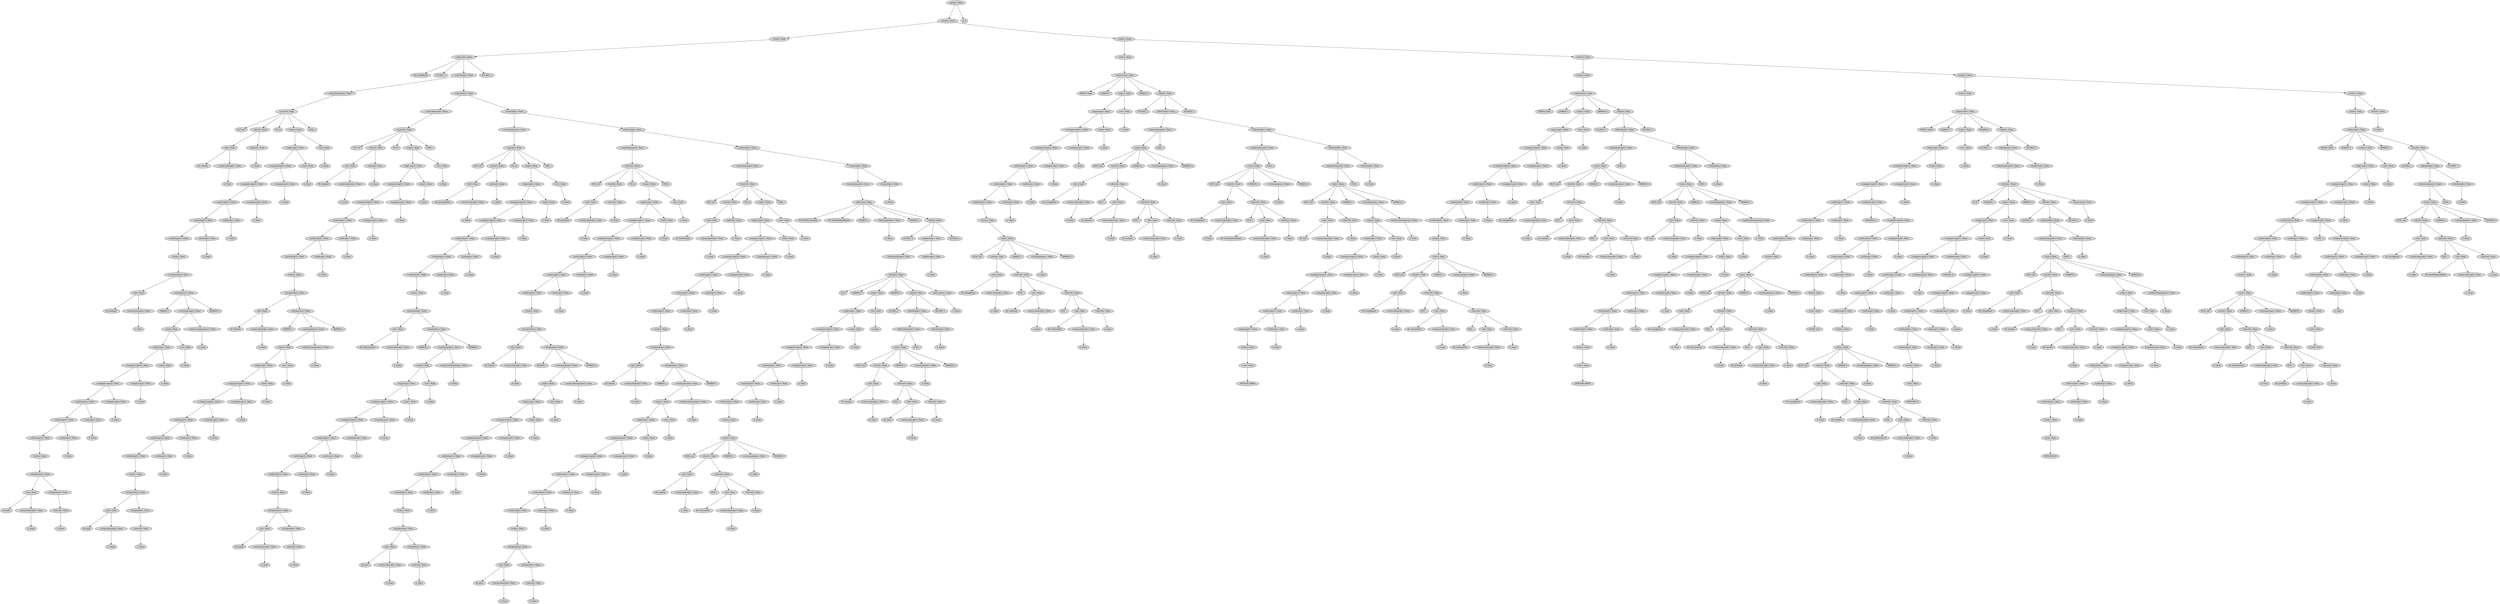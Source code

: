 digraph G {
	graph [ranksep=1.5 ratio=fill]
	node [style=filled]
	overlap=false
	3085621 [label="<prog>: None"]
	3085641 [label="<stmts>: None"]
	3085621 -> 3085641
	3085663 [label="<stmt>: None"]
	3085641 -> 3085663
	3085647 [label="<class-dcl>: None"]
	3085663 -> 3085647
	3085653 [label="ID: LivingRoom"]
	3085647 -> 3085653
	3085661 [label="LCURLY: {"]
	3085647 -> 3085661
	3085637 [label="<class-body>: None"]
	3085647 -> 3085637
	3085659 [label="<class-body-part>: None"]
	3085637 -> 3085659
	3085667 [label="<var-dcl>: None"]
	3085659 -> 3085667
	3085669 [label="SET: set"]
	3085667 -> 3085669
	3085671 [label="<id-ref>: None"]
	3085667 -> 3085671
	3085681 [label="<id>: None"]
	3085671 -> 3085681
	3085685 [label="ID: radiator"]
	3085681 -> 3085685
	3085687 [label="<array-subscript>: None"]
	3085681 -> 3085687
	3085689 [label="λ: None"]
	3085687 -> 3085689
	3085683 [label="<dot-ref>: None"]
	3085671 -> 3085683
	3085691 [label="λ: None"]
	3085683 -> 3085691
	3085673 [label="TO: to"]
	3085667 -> 3085673
	3085675 [label="<expr>: None"]
	3085667 -> 3085675
	3085693 [label="<logic-expr>: None"]
	3085675 -> 3085693
	3085697 [label="<compare-expr1>: None"]
	3085693 -> 3085697
	3085701 [label="<compare-expr2>: None"]
	3085697 -> 3085701
	3085705 [label="<arith-expr1>: None"]
	3085701 -> 3085705
	3085709 [label="<arith-expr2>: None"]
	3085705 -> 3085709
	3085713 [label="<arith-expr3>: None"]
	3085709 -> 3085713
	3085717 [label="<term>: None"]
	3085713 -> 3085717
	3085719 [label="<id-operation>: None"]
	3085717 -> 3085719
	3085721 [label="<id>: None"]
	3085719 -> 3085721
	3085725 [label="ID: Radiator"]
	3085721 -> 3085725
	3085727 [label="<array-subscript>: None"]
	3085721 -> 3085727
	3085729 [label="λ: None"]
	3085727 -> 3085729
	3085723 [label="<id-operator>: None"]
	3085719 -> 3085723
	3085731 [label="LPAREN: ("]
	3085723 -> 3085731
	3085733 [label="<actual-params>: None"]
	3085723 -> 3085733
	3085737 [label="<expr>: None"]
	3085733 -> 3085737
	3085741 [label="<logic-expr>: None"]
	3085737 -> 3085741
	3085745 [label="<compare-expr1>: None"]
	3085741 -> 3085745
	3085749 [label="<compare-expr2>: None"]
	3085745 -> 3085749
	3085753 [label="<arith-expr1>: None"]
	3085749 -> 3085753
	3085757 [label="<arith-expr2>: None"]
	3085753 -> 3085757
	3085761 [label="<arith-expr3>: None"]
	3085757 -> 3085761
	3085765 [label="<term>: None"]
	3085761 -> 3085765
	3085767 [label="<id-operation>: None"]
	3085765 -> 3085767
	3085769 [label="<id>: None"]
	3085767 -> 3085769
	3085773 [label="ID: pin8"]
	3085769 -> 3085773
	3085775 [label="<array-subscript>: None"]
	3085769 -> 3085775
	3085777 [label="λ: None"]
	3085775 -> 3085777
	3085771 [label="<id-operator>: None"]
	3085767 -> 3085771
	3085779 [label="<dot-ref>: None"]
	3085771 -> 3085779
	3085781 [label="λ: None"]
	3085779 -> 3085781
	3085763 [label="<arith-op2>: None"]
	3085757 -> 3085763
	3085783 [label="λ: None"]
	3085763 -> 3085783
	3085759 [label="<arith-op1>: None"]
	3085753 -> 3085759
	3085785 [label="λ: None"]
	3085759 -> 3085785
	3085755 [label="<compare-op2>: None"]
	3085749 -> 3085755
	3085787 [label="λ: None"]
	3085755 -> 3085787
	3085751 [label="<compare-op1>: None"]
	3085745 -> 3085751
	3085789 [label="λ: None"]
	3085751 -> 3085789
	3085747 [label="<and>: None"]
	3085741 -> 3085747
	3085791 [label="λ: None"]
	3085747 -> 3085791
	3085743 [label="<or>: None"]
	3085737 -> 3085743
	3085793 [label="λ: None"]
	3085743 -> 3085793
	3085739 [label="<multi-actual-params>: None"]
	3085733 -> 3085739
	3085795 [label="λ: None"]
	3085739 -> 3085795
	3085735 [label="RPAREN: )"]
	3085723 -> 3085735
	3085715 [label="<arith-op2>: None"]
	3085709 -> 3085715
	3085797 [label="λ: None"]
	3085715 -> 3085797
	3085711 [label="<arith-op1>: None"]
	3085705 -> 3085711
	3085799 [label="λ: None"]
	3085711 -> 3085799
	3085707 [label="<compare-op2>: None"]
	3085701 -> 3085707
	3085801 [label="λ: None"]
	3085707 -> 3085801
	3085703 [label="<compare-op1>: None"]
	3085697 -> 3085703
	3085803 [label="λ: None"]
	3085703 -> 3085803
	3085699 [label="<and>: None"]
	3085693 -> 3085699
	3085805 [label="λ: None"]
	3085699 -> 3085805
	3085695 [label="<or>: None"]
	3085675 -> 3085695
	3085807 [label="λ: None"]
	3085695 -> 3085807
	3085677 [label="END: ;"]
	3085667 -> 3085677
	3085655 [label="<class-body>: None"]
	3085637 -> 3085655
	3085809 [label="<class-body-part>: None"]
	3085655 -> 3085809
	3085813 [label="<var-dcl>: None"]
	3085809 -> 3085813
	3085815 [label="SET: set"]
	3085813 -> 3085815
	3085817 [label="<id-ref>: None"]
	3085813 -> 3085817
	3088389 [label="<id>: None"]
	3085817 -> 3088389
	3088393 [label="ID: window"]
	3088389 -> 3088393
	3088395 [label="<array-subscript>: None"]
	3088389 -> 3088395
	3088397 [label="λ: None"]
	3088395 -> 3088397
	3088391 [label="<dot-ref>: None"]
	3085817 -> 3088391
	3088399 [label="λ: None"]
	3088391 -> 3088399
	3085819 [label="TO: to"]
	3085813 -> 3085819
	3085821 [label="<expr>: None"]
	3085813 -> 3085821
	3088401 [label="<logic-expr>: None"]
	3085821 -> 3088401
	3088405 [label="<compare-expr1>: None"]
	3088401 -> 3088405
	3088409 [label="<compare-expr2>: None"]
	3088405 -> 3088409
	3088413 [label="<arith-expr1>: None"]
	3088409 -> 3088413
	3088417 [label="<arith-expr2>: None"]
	3088413 -> 3088417
	3088421 [label="<arith-expr3>: None"]
	3088417 -> 3088421
	3088425 [label="<term>: None"]
	3088421 -> 3088425
	3088427 [label="<id-operation>: None"]
	3088425 -> 3088427
	3088429 [label="<id>: None"]
	3088427 -> 3088429
	3088433 [label="ID: Window"]
	3088429 -> 3088433
	3088435 [label="<array-subscript>: None"]
	3088429 -> 3088435
	3088437 [label="λ: None"]
	3088435 -> 3088437
	3088431 [label="<id-operator>: None"]
	3088427 -> 3088431
	3088439 [label="LPAREN: ("]
	3088431 -> 3088439
	3088441 [label="<actual-params>: None"]
	3088431 -> 3088441
	3088445 [label="<expr>: None"]
	3088441 -> 3088445
	3088449 [label="<logic-expr>: None"]
	3088445 -> 3088449
	3088453 [label="<compare-expr1>: None"]
	3088449 -> 3088453
	3088457 [label="<compare-expr2>: None"]
	3088453 -> 3088457
	3088461 [label="<arith-expr1>: None"]
	3088457 -> 3088461
	3088465 [label="<arith-expr2>: None"]
	3088461 -> 3088465
	3088469 [label="<arith-expr3>: None"]
	3088465 -> 3088469
	3088473 [label="<term>: None"]
	3088469 -> 3088473
	3088475 [label="<id-operation>: None"]
	3088473 -> 3088475
	3088477 [label="<id>: None"]
	3088475 -> 3088477
	3088481 [label="ID: pin9"]
	3088477 -> 3088481
	3088483 [label="<array-subscript>: None"]
	3088477 -> 3088483
	3088485 [label="λ: None"]
	3088483 -> 3088485
	3088479 [label="<id-operator>: None"]
	3088475 -> 3088479
	3088487 [label="<dot-ref>: None"]
	3088479 -> 3088487
	3088489 [label="λ: None"]
	3088487 -> 3088489
	3088471 [label="<arith-op2>: None"]
	3088465 -> 3088471
	3088491 [label="λ: None"]
	3088471 -> 3088491
	3088467 [label="<arith-op1>: None"]
	3088461 -> 3088467
	3088493 [label="λ: None"]
	3088467 -> 3088493
	3088463 [label="<compare-op2>: None"]
	3088457 -> 3088463
	3088495 [label="λ: None"]
	3088463 -> 3088495
	3088459 [label="<compare-op1>: None"]
	3088453 -> 3088459
	3088497 [label="λ: None"]
	3088459 -> 3088497
	3088455 [label="<and>: None"]
	3088449 -> 3088455
	3088499 [label="λ: None"]
	3088455 -> 3088499
	3088451 [label="<or>: None"]
	3088445 -> 3088451
	3088501 [label="λ: None"]
	3088451 -> 3088501
	3088447 [label="<multi-actual-params>: None"]
	3088441 -> 3088447
	3088503 [label="λ: None"]
	3088447 -> 3088503
	3088443 [label="RPAREN: )"]
	3088431 -> 3088443
	3088423 [label="<arith-op2>: None"]
	3088417 -> 3088423
	3088505 [label="λ: None"]
	3088423 -> 3088505
	3088419 [label="<arith-op1>: None"]
	3088413 -> 3088419
	3088507 [label="λ: None"]
	3088419 -> 3088507
	3088415 [label="<compare-op2>: None"]
	3088409 -> 3088415
	3088509 [label="λ: None"]
	3088415 -> 3088509
	3088411 [label="<compare-op1>: None"]
	3088405 -> 3088411
	3088511 [label="λ: None"]
	3088411 -> 3088511
	3088407 [label="<and>: None"]
	3088401 -> 3088407
	3088513 [label="λ: None"]
	3088407 -> 3088513
	3088403 [label="<or>: None"]
	3085821 -> 3088403
	3088515 [label="λ: None"]
	3088403 -> 3088515
	3085823 [label="END: ;"]
	3085813 -> 3085823
	3085811 [label="<class-body>: None"]
	3085655 -> 3085811
	3088517 [label="<class-body-part>: None"]
	3085811 -> 3088517
	3088521 [label="<var-dcl>: None"]
	3088517 -> 3088521
	3088523 [label="SET: set"]
	3088521 -> 3088523
	3088525 [label="<id-ref>: None"]
	3088521 -> 3088525
	3088535 [label="<id>: None"]
	3088525 -> 3088535
	3088539 [label="ID: thermometer"]
	3088535 -> 3088539
	3088541 [label="<array-subscript>: None"]
	3088535 -> 3088541
	3088543 [label="λ: None"]
	3088541 -> 3088543
	3088537 [label="<dot-ref>: None"]
	3088525 -> 3088537
	3088545 [label="λ: None"]
	3088537 -> 3088545
	3088527 [label="TO: to"]
	3088521 -> 3088527
	3088529 [label="<expr>: None"]
	3088521 -> 3088529
	3088547 [label="<logic-expr>: None"]
	3088529 -> 3088547
	3088551 [label="<compare-expr1>: None"]
	3088547 -> 3088551
	3088555 [label="<compare-expr2>: None"]
	3088551 -> 3088555
	3088559 [label="<arith-expr1>: None"]
	3088555 -> 3088559
	3088563 [label="<arith-expr2>: None"]
	3088559 -> 3088563
	3088567 [label="<arith-expr3>: None"]
	3088563 -> 3088567
	3088571 [label="<term>: None"]
	3088567 -> 3088571
	3088573 [label="<id-operation>: None"]
	3088571 -> 3088573
	3088575 [label="<id>: None"]
	3088573 -> 3088575
	3088579 [label="ID: Thermometer"]
	3088575 -> 3088579
	3088581 [label="<array-subscript>: None"]
	3088575 -> 3088581
	3088583 [label="λ: None"]
	3088581 -> 3088583
	3088577 [label="<id-operator>: None"]
	3088573 -> 3088577
	3088585 [label="LPAREN: ("]
	3088577 -> 3088585
	3088587 [label="<actual-params>: None"]
	3088577 -> 3088587
	3088591 [label="<expr>: None"]
	3088587 -> 3088591
	3088595 [label="<logic-expr>: None"]
	3088591 -> 3088595
	3088599 [label="<compare-expr1>: None"]
	3088595 -> 3088599
	3088603 [label="<compare-expr2>: None"]
	3088599 -> 3088603
	3088607 [label="<arith-expr1>: None"]
	3088603 -> 3088607
	3088611 [label="<arith-expr2>: None"]
	3088607 -> 3088611
	3088615 [label="<arith-expr3>: None"]
	3088611 -> 3088615
	3088619 [label="<term>: None"]
	3088615 -> 3088619
	3088621 [label="<id-operation>: None"]
	3088619 -> 3088621
	3088623 [label="<id>: None"]
	3088621 -> 3088623
	3088627 [label="ID: pinA0"]
	3088623 -> 3088627
	3088629 [label="<array-subscript>: None"]
	3088623 -> 3088629
	3088631 [label="λ: None"]
	3088629 -> 3088631
	3088625 [label="<id-operator>: None"]
	3088621 -> 3088625
	3088633 [label="<dot-ref>: None"]
	3088625 -> 3088633
	3088635 [label="λ: None"]
	3088633 -> 3088635
	3088617 [label="<arith-op2>: None"]
	3088611 -> 3088617
	3088637 [label="λ: None"]
	3088617 -> 3088637
	3088613 [label="<arith-op1>: None"]
	3088607 -> 3088613
	3088639 [label="λ: None"]
	3088613 -> 3088639
	3088609 [label="<compare-op2>: None"]
	3088603 -> 3088609
	3089667 [label="λ: None"]
	3088609 -> 3089667
	3088605 [label="<compare-op1>: None"]
	3088599 -> 3088605
	3089669 [label="λ: None"]
	3088605 -> 3089669
	3088601 [label="<and>: None"]
	3088595 -> 3088601
	3089671 [label="λ: None"]
	3088601 -> 3089671
	3088597 [label="<or>: None"]
	3088591 -> 3088597
	3089673 [label="λ: None"]
	3088597 -> 3089673
	3088593 [label="<multi-actual-params>: None"]
	3088587 -> 3088593
	3089675 [label="λ: None"]
	3088593 -> 3089675
	3088589 [label="RPAREN: )"]
	3088577 -> 3088589
	3088569 [label="<arith-op2>: None"]
	3088563 -> 3088569
	3089677 [label="λ: None"]
	3088569 -> 3089677
	3088565 [label="<arith-op1>: None"]
	3088559 -> 3088565
	3089679 [label="λ: None"]
	3088565 -> 3089679
	3088561 [label="<compare-op2>: None"]
	3088555 -> 3088561
	3089681 [label="λ: None"]
	3088561 -> 3089681
	3088557 [label="<compare-op1>: None"]
	3088551 -> 3088557
	3089683 [label="λ: None"]
	3088557 -> 3089683
	3088553 [label="<and>: None"]
	3088547 -> 3088553
	3089685 [label="λ: None"]
	3088553 -> 3089685
	3088549 [label="<or>: None"]
	3088529 -> 3088549
	3089687 [label="λ: None"]
	3088549 -> 3089687
	3088531 [label="END: ;"]
	3088521 -> 3088531
	3088519 [label="<class-body>: None"]
	3085811 -> 3088519
	3089689 [label="<class-body-part>: None"]
	3088519 -> 3089689
	3089693 [label="<var-dcl>: None"]
	3089689 -> 3089693
	3089695 [label="SET: set"]
	3089693 -> 3089695
	3089697 [label="<id-ref>: None"]
	3089693 -> 3089697
	3089707 [label="<id>: None"]
	3089697 -> 3089707
	3089711 [label="ID: upSwitch"]
	3089707 -> 3089711
	3089713 [label="<array-subscript>: None"]
	3089707 -> 3089713
	3089715 [label="λ: None"]
	3089713 -> 3089715
	3089709 [label="<dot-ref>: None"]
	3089697 -> 3089709
	3089717 [label="λ: None"]
	3089709 -> 3089717
	3089699 [label="TO: to"]
	3089693 -> 3089699
	3089701 [label="<expr>: None"]
	3089693 -> 3089701
	3089719 [label="<logic-expr>: None"]
	3089701 -> 3089719
	3089723 [label="<compare-expr1>: None"]
	3089719 -> 3089723
	3089727 [label="<compare-expr2>: None"]
	3089723 -> 3089727
	3089731 [label="<arith-expr1>: None"]
	3089727 -> 3089731
	3089735 [label="<arith-expr2>: None"]
	3089731 -> 3089735
	3089739 [label="<arith-expr3>: None"]
	3089735 -> 3089739
	3089743 [label="<term>: None"]
	3089739 -> 3089743
	3089745 [label="<id-operation>: None"]
	3089743 -> 3089745
	3089747 [label="<id>: None"]
	3089745 -> 3089747
	3089751 [label="ID: Switch"]
	3089747 -> 3089751
	3089753 [label="<array-subscript>: None"]
	3089747 -> 3089753
	3089755 [label="λ: None"]
	3089753 -> 3089755
	3089749 [label="<id-operator>: None"]
	3089745 -> 3089749
	3089757 [label="LPAREN: ("]
	3089749 -> 3089757
	3089759 [label="<actual-params>: None"]
	3089749 -> 3089759
	3089763 [label="<expr>: None"]
	3089759 -> 3089763
	3089767 [label="<logic-expr>: None"]
	3089763 -> 3089767
	3089771 [label="<compare-expr1>: None"]
	3089767 -> 3089771
	3089775 [label="<compare-expr2>: None"]
	3089771 -> 3089775
	3089779 [label="<arith-expr1>: None"]
	3089775 -> 3089779
	3089783 [label="<arith-expr2>: None"]
	3089779 -> 3089783
	3089787 [label="<arith-expr3>: None"]
	3089783 -> 3089787
	3089791 [label="<term>: None"]
	3089787 -> 3089791
	3089793 [label="<id-operation>: None"]
	3089791 -> 3089793
	3089795 [label="<id>: None"]
	3089793 -> 3089795
	3089799 [label="ID: pin3"]
	3089795 -> 3089799
	3089801 [label="<array-subscript>: None"]
	3089795 -> 3089801
	3089803 [label="λ: None"]
	3089801 -> 3089803
	3089797 [label="<id-operator>: None"]
	3089793 -> 3089797
	3089805 [label="<dot-ref>: None"]
	3089797 -> 3089805
	3089807 [label="λ: None"]
	3089805 -> 3089807
	3089789 [label="<arith-op2>: None"]
	3089783 -> 3089789
	3089809 [label="λ: None"]
	3089789 -> 3089809
	3089785 [label="<arith-op1>: None"]
	3089779 -> 3089785
	3089811 [label="λ: None"]
	3089785 -> 3089811
	3089781 [label="<compare-op2>: None"]
	3089775 -> 3089781
	3089813 [label="λ: None"]
	3089781 -> 3089813
	3089777 [label="<compare-op1>: None"]
	3089771 -> 3089777
	3089815 [label="λ: None"]
	3089777 -> 3089815
	3089773 [label="<and>: None"]
	3089767 -> 3089773
	3089817 [label="λ: None"]
	3089773 -> 3089817
	3089769 [label="<or>: None"]
	3089763 -> 3089769
	3089819 [label="λ: None"]
	3089769 -> 3089819
	3089765 [label="<multi-actual-params>: None"]
	3089759 -> 3089765
	3089821 [label="λ: None"]
	3089765 -> 3089821
	3089761 [label="RPAREN: )"]
	3089749 -> 3089761
	3089741 [label="<arith-op2>: None"]
	3089735 -> 3089741
	3089823 [label="λ: None"]
	3089741 -> 3089823
	3089737 [label="<arith-op1>: None"]
	3089731 -> 3089737
	3089825 [label="λ: None"]
	3089737 -> 3089825
	3089733 [label="<compare-op2>: None"]
	3089727 -> 3089733
	3089827 [label="λ: None"]
	3089733 -> 3089827
	3089729 [label="<compare-op1>: None"]
	3089723 -> 3089729
	3089829 [label="λ: None"]
	3089729 -> 3089829
	3089725 [label="<and>: None"]
	3089719 -> 3089725
	3089831 [label="λ: None"]
	3089725 -> 3089831
	3089721 [label="<or>: None"]
	3089701 -> 3089721
	3089833 [label="λ: None"]
	3089721 -> 3089833
	3089703 [label="END: ;"]
	3089693 -> 3089703
	3089691 [label="<class-body>: None"]
	3088519 -> 3089691
	3089835 [label="<class-body-part>: None"]
	3089691 -> 3089835
	3089839 [label="<var-dcl>: None"]
	3089835 -> 3089839
	3089841 [label="SET: set"]
	3089839 -> 3089841
	3089843 [label="<id-ref>: None"]
	3089839 -> 3089843
	3089853 [label="<id>: None"]
	3089843 -> 3089853
	3089857 [label="ID: downSwitch"]
	3089853 -> 3089857
	3089859 [label="<array-subscript>: None"]
	3089853 -> 3089859
	3089861 [label="λ: None"]
	3089859 -> 3089861
	3089855 [label="<dot-ref>: None"]
	3089843 -> 3089855
	3089863 [label="λ: None"]
	3089855 -> 3089863
	3089845 [label="TO: to"]
	3089839 -> 3089845
	3089847 [label="<expr>: None"]
	3089839 -> 3089847
	3089865 [label="<logic-expr>: None"]
	3089847 -> 3089865
	3089869 [label="<compare-expr1>: None"]
	3089865 -> 3089869
	3089873 [label="<compare-expr2>: None"]
	3089869 -> 3089873
	3089877 [label="<arith-expr1>: None"]
	3089873 -> 3089877
	3089881 [label="<arith-expr2>: None"]
	3089877 -> 3089881
	3089885 [label="<arith-expr3>: None"]
	3089881 -> 3089885
	3089889 [label="<term>: None"]
	3089885 -> 3089889
	3089891 [label="<id-operation>: None"]
	3089889 -> 3089891
	3089893 [label="<id>: None"]
	3089891 -> 3089893
	3089897 [label="ID: Switch"]
	3089893 -> 3089897
	3089899 [label="<array-subscript>: None"]
	3089893 -> 3089899
	3089901 [label="λ: None"]
	3089899 -> 3089901
	3089895 [label="<id-operator>: None"]
	3089891 -> 3089895
	3089903 [label="LPAREN: ("]
	3089895 -> 3089903
	3089905 [label="<actual-params>: None"]
	3089895 -> 3089905
	3089909 [label="<expr>: None"]
	3089905 -> 3089909
	3089913 [label="<logic-expr>: None"]
	3089909 -> 3089913
	3089917 [label="<compare-expr1>: None"]
	3089913 -> 3089917
	3091203 [label="<compare-expr2>: None"]
	3089917 -> 3091203
	3091207 [label="<arith-expr1>: None"]
	3091203 -> 3091207
	3091211 [label="<arith-expr2>: None"]
	3091207 -> 3091211
	3091215 [label="<arith-expr3>: None"]
	3091211 -> 3091215
	3091219 [label="<term>: None"]
	3091215 -> 3091219
	3091221 [label="<id-operation>: None"]
	3091219 -> 3091221
	3091223 [label="<id>: None"]
	3091221 -> 3091223
	3091227 [label="ID: pin2"]
	3091223 -> 3091227
	3091229 [label="<array-subscript>: None"]
	3091223 -> 3091229
	3091231 [label="λ: None"]
	3091229 -> 3091231
	3091225 [label="<id-operator>: None"]
	3091221 -> 3091225
	3091233 [label="<dot-ref>: None"]
	3091225 -> 3091233
	3091235 [label="λ: None"]
	3091233 -> 3091235
	3091217 [label="<arith-op2>: None"]
	3091211 -> 3091217
	3091237 [label="λ: None"]
	3091217 -> 3091237
	3091213 [label="<arith-op1>: None"]
	3091207 -> 3091213
	3091239 [label="λ: None"]
	3091213 -> 3091239
	3091209 [label="<compare-op2>: None"]
	3091203 -> 3091209
	3091241 [label="λ: None"]
	3091209 -> 3091241
	3091205 [label="<compare-op1>: None"]
	3089917 -> 3091205
	3091243 [label="λ: None"]
	3091205 -> 3091243
	3089919 [label="<and>: None"]
	3089913 -> 3089919
	3091245 [label="λ: None"]
	3089919 -> 3091245
	3089915 [label="<or>: None"]
	3089909 -> 3089915
	3091247 [label="λ: None"]
	3089915 -> 3091247
	3089911 [label="<multi-actual-params>: None"]
	3089905 -> 3089911
	3091249 [label="λ: None"]
	3089911 -> 3091249
	3089907 [label="RPAREN: )"]
	3089895 -> 3089907
	3089887 [label="<arith-op2>: None"]
	3089881 -> 3089887
	3091251 [label="λ: None"]
	3089887 -> 3091251
	3089883 [label="<arith-op1>: None"]
	3089877 -> 3089883
	3091253 [label="λ: None"]
	3089883 -> 3091253
	3089879 [label="<compare-op2>: None"]
	3089873 -> 3089879
	3091255 [label="λ: None"]
	3089879 -> 3091255
	3089875 [label="<compare-op1>: None"]
	3089869 -> 3089875
	3091257 [label="λ: None"]
	3089875 -> 3091257
	3089871 [label="<and>: None"]
	3089865 -> 3089871
	3091259 [label="λ: None"]
	3089871 -> 3091259
	3089867 [label="<or>: None"]
	3089847 -> 3089867
	3091261 [label="λ: None"]
	3089867 -> 3091261
	3089849 [label="END: ;"]
	3089839 -> 3089849
	3089837 [label="<class-body>: None"]
	3089691 -> 3089837
	3091263 [label="<class-body-part>: None"]
	3089837 -> 3091263
	3091267 [label="<func-dcl>: None"]
	3091263 -> 3091267
	3091269 [label="FUNCTION: function"]
	3091267 -> 3091269
	3091271 [label="ID: closeWindowIfOpen"]
	3091267 -> 3091271
	3091273 [label="LPAREN: ("]
	3091267 -> 3091273
	3091275 [label="<formal-params>: None"]
	3091267 -> 3091275
	3091283 [label="λ: None"]
	3091275 -> 3091283
	3091277 [label="RPAREN: )"]
	3091267 -> 3091277
	3091281 [label="<block>: None"]
	3091267 -> 3091281
	3091285 [label="LCURLY: {"]
	3091281 -> 3091285
	3091287 [label="<block-body>: None"]
	3091281 -> 3091287
	3091291 [label="<block-body-part>: None"]
	3091287 -> 3091291
	3091295 [label="<if-stmt>: None"]
	3091291 -> 3091295
	3091297 [label="IF: if"]
	3091295 -> 3091297
	3091299 [label="LPAREN: ("]
	3091295 -> 3091299
	3091301 [label="<expr>: None"]
	3091295 -> 3091301
	3091311 [label="<logic-expr>: None"]
	3091301 -> 3091311
	3091315 [label="<compare-expr1>: None"]
	3091311 -> 3091315
	3091319 [label="<compare-expr2>: None"]
	3091315 -> 3091319
	3091323 [label="<arith-expr1>: None"]
	3091319 -> 3091323
	3091327 [label="<arith-expr2>: None"]
	3091323 -> 3091327
	3091331 [label="<arith-expr3>: None"]
	3091327 -> 3091331
	3091335 [label="<term>: None"]
	3091331 -> 3091335
	3091337 [label="<run>: None"]
	3091335 -> 3091337
	3091339 [label="RUN: run"]
	3091337 -> 3091339
	3091341 [label="<id-ref>: None"]
	3091337 -> 3091341
	3091351 [label="<id>: None"]
	3091341 -> 3091351
	3091355 [label="ID: window"]
	3091351 -> 3091355
	3091357 [label="<array-subscript>: None"]
	3091351 -> 3091357
	3091359 [label="λ: None"]
	3091357 -> 3091359
	3091353 [label="<dot-ref>: None"]
	3091341 -> 3091353
	3091361 [label="DOT: ."]
	3091353 -> 3091361
	3091363 [label="<id>: None"]
	3091353 -> 3091363
	3091367 [label="ID: isTurnedOn"]
	3091363 -> 3091367
	3091369 [label="<array-subscript>: None"]
	3091363 -> 3091369
	3091371 [label="λ: None"]
	3091369 -> 3091371
	3091365 [label="<dot-ref>: None"]
	3091353 -> 3091365
	3091373 [label="λ: None"]
	3091365 -> 3091373
	3091343 [label="LPAREN: ("]
	3091337 -> 3091343
	3091345 [label="<actual-params>: None"]
	3091337 -> 3091345
	3091375 [label="λ: None"]
	3091345 -> 3091375
	3091347 [label="RPAREN: )"]
	3091337 -> 3091347
	3091333 [label="<arith-op2>: None"]
	3091327 -> 3091333
	3091377 [label="λ: None"]
	3091333 -> 3091377
	3091329 [label="<arith-op1>: None"]
	3091323 -> 3091329
	3091379 [label="λ: None"]
	3091329 -> 3091379
	3091325 [label="<compare-op2>: None"]
	3091319 -> 3091325
	3091381 [label="λ: None"]
	3091325 -> 3091381
	3091321 [label="<compare-op1>: None"]
	3091315 -> 3091321
	3091383 [label="λ: None"]
	3091321 -> 3091383
	3091317 [label="<and>: None"]
	3091311 -> 3091317
	3091385 [label="λ: None"]
	3091317 -> 3091385
	3091313 [label="<or>: None"]
	3091301 -> 3091313
	3091387 [label="λ: None"]
	3091313 -> 3091387
	3091303 [label="RPAREN: )"]
	3091295 -> 3091303
	3091305 [label="<block>: None"]
	3091295 -> 3091305
	3091389 [label="LCURLY: {"]
	3091305 -> 3091389
	3091391 [label="<block-body>: None"]
	3091305 -> 3091391
	3091395 [label="<block-body-part>: None"]
	3091391 -> 3091395
	3091399 [label="<run>: None"]
	3091395 -> 3091399
	3091403 [label="RUN: run"]
	3091399 -> 3091403
	3091405 [label="<id-ref>: None"]
	3091399 -> 3091405
	3091415 [label="<id>: None"]
	3091405 -> 3091415
	3091419 [label="ID: window"]
	3091415 -> 3091419
	3091421 [label="<array-subscript>: None"]
	3091415 -> 3091421
	3091423 [label="λ: None"]
	3091421 -> 3091423
	3091417 [label="<dot-ref>: None"]
	3091405 -> 3091417
	3091425 [label="DOT: ."]
	3091417 -> 3091425
	3091427 [label="<id>: None"]
	3091417 -> 3091427
	3091431 [label="ID: close"]
	3091427 -> 3091431
	3091433 [label="<array-subscript>: None"]
	3091427 -> 3091433
	3091435 [label="λ: None"]
	3091433 -> 3091435
	3091429 [label="<dot-ref>: None"]
	3091417 -> 3091429
	3091437 [label="λ: None"]
	3091429 -> 3091437
	3091407 [label="LPAREN: ("]
	3091399 -> 3091407
	3091409 [label="<actual-params>: None"]
	3091399 -> 3091409
	3091439 [label="λ: None"]
	3091409 -> 3091439
	3091411 [label="RPAREN: )"]
	3091399 -> 3091411
	3091401 [label="END: ;"]
	3091395 -> 3091401
	3091397 [label="<block-body>: None"]
	3091391 -> 3091397
	3091441 [label="λ: None"]
	3091397 -> 3091441
	3091393 [label="RCURLY: }"]
	3091305 -> 3091393
	3091309 [label="<else-clause>: None"]
	3091295 -> 3091309
	3091443 [label="λ: None"]
	3091309 -> 3091443
	3091293 [label="<block-body>: None"]
	3091287 -> 3091293
	3091445 [label="λ: None"]
	3091293 -> 3091445
	3091289 [label="RCURLY: }"]
	3091281 -> 3091289
	3091265 [label="<class-body>: None"]
	3089837 -> 3091265
	3091447 [label="λ: None"]
	3091265 -> 3091447
	3085643 [label="RCURLY: }"]
	3085647 -> 3085643
	3085635 [label="<stmts>: None"]
	3085641 -> 3085635
	3091449 [label="<stmt>: None"]
	3085635 -> 3091449
	3091453 [label="<when-stmt>: None"]
	3091449 -> 3091453
	3091455 [label="WHEN: when"]
	3091453 -> 3091455
	3092227 [label="LPAREN: ("]
	3091453 -> 3092227
	3092229 [label="<expr>: None"]
	3091453 -> 3092229
	3092237 [label="<logic-expr>: None"]
	3092229 -> 3092237
	3092241 [label="<compare-expr1>: None"]
	3092237 -> 3092241
	3092245 [label="<compare-expr2>: None"]
	3092241 -> 3092245
	3092249 [label="<arith-expr1>: None"]
	3092245 -> 3092249
	3092253 [label="<arith-expr2>: None"]
	3092249 -> 3092253
	3092257 [label="<arith-expr3>: None"]
	3092253 -> 3092257
	3092261 [label="<term>: None"]
	3092257 -> 3092261
	3092263 [label="<run>: None"]
	3092261 -> 3092263
	3092265 [label="RUN: run"]
	3092263 -> 3092265
	3092267 [label="<id-ref>: None"]
	3092263 -> 3092267
	3092277 [label="<id>: None"]
	3092267 -> 3092277
	3092281 [label="ID: LivingRoom"]
	3092277 -> 3092281
	3092283 [label="<array-subscript>: None"]
	3092277 -> 3092283
	3092285 [label="λ: None"]
	3092283 -> 3092285
	3092279 [label="<dot-ref>: None"]
	3092267 -> 3092279
	3092287 [label="DOT: ."]
	3092279 -> 3092287
	3092289 [label="<id>: None"]
	3092279 -> 3092289
	3092293 [label="ID: upSwitch"]
	3092289 -> 3092293
	3092295 [label="<array-subscript>: None"]
	3092289 -> 3092295
	3092297 [label="λ: None"]
	3092295 -> 3092297
	3092291 [label="<dot-ref>: None"]
	3092279 -> 3092291
	3092299 [label="DOT: ."]
	3092291 -> 3092299
	3092301 [label="<id>: None"]
	3092291 -> 3092301
	3092305 [label="ID: isTurnedOn"]
	3092301 -> 3092305
	3092307 [label="<array-subscript>: None"]
	3092301 -> 3092307
	3092309 [label="λ: None"]
	3092307 -> 3092309
	3092303 [label="<dot-ref>: None"]
	3092291 -> 3092303
	3092311 [label="λ: None"]
	3092303 -> 3092311
	3092269 [label="LPAREN: ("]
	3092263 -> 3092269
	3092271 [label="<actual-params>: None"]
	3092263 -> 3092271
	3092313 [label="λ: None"]
	3092271 -> 3092313
	3092273 [label="RPAREN: )"]
	3092263 -> 3092273
	3092259 [label="<arith-op2>: None"]
	3092253 -> 3092259
	3092315 [label="λ: None"]
	3092259 -> 3092315
	3092255 [label="<arith-op1>: None"]
	3092249 -> 3092255
	3092317 [label="λ: None"]
	3092255 -> 3092317
	3092251 [label="<compare-op2>: None"]
	3092245 -> 3092251
	3092319 [label="λ: None"]
	3092251 -> 3092319
	3092247 [label="<compare-op1>: None"]
	3092241 -> 3092247
	3092321 [label="λ: None"]
	3092247 -> 3092321
	3092243 [label="<and>: None"]
	3092237 -> 3092243
	3092323 [label="λ: None"]
	3092243 -> 3092323
	3092239 [label="<or>: None"]
	3092229 -> 3092239
	3092325 [label="λ: None"]
	3092239 -> 3092325
	3092231 [label="RPAREN: )"]
	3091453 -> 3092231
	3092233 [label="<block>: None"]
	3091453 -> 3092233
	3092327 [label="LCURLY: {"]
	3092233 -> 3092327
	3092329 [label="<block-body>: None"]
	3092233 -> 3092329
	3092333 [label="<block-body-part>: None"]
	3092329 -> 3092333
	3092337 [label="<run>: None"]
	3092333 -> 3092337
	3092341 [label="RUN: run"]
	3092337 -> 3092341
	3092343 [label="<id-ref>: None"]
	3092337 -> 3092343
	3092353 [label="<id>: None"]
	3092343 -> 3092353
	3092357 [label="ID: LivingRoom"]
	3092353 -> 3092357
	3092359 [label="<array-subscript>: None"]
	3092353 -> 3092359
	3092361 [label="λ: None"]
	3092359 -> 3092361
	3092355 [label="<dot-ref>: None"]
	3092343 -> 3092355
	3092363 [label="DOT: ."]
	3092355 -> 3092363
	3092365 [label="<id>: None"]
	3092355 -> 3092365
	3092369 [label="ID: radiator"]
	3092365 -> 3092369
	3092371 [label="<array-subscript>: None"]
	3092365 -> 3092371
	3092373 [label="λ: None"]
	3092371 -> 3092373
	3092367 [label="<dot-ref>: None"]
	3092355 -> 3092367
	3092375 [label="DOT: ."]
	3092367 -> 3092375
	3092377 [label="<id>: None"]
	3092367 -> 3092377
	3092381 [label="ID: increase"]
	3092377 -> 3092381
	3092383 [label="<array-subscript>: None"]
	3092377 -> 3092383
	3092385 [label="λ: None"]
	3092383 -> 3092385
	3092379 [label="<dot-ref>: None"]
	3092367 -> 3092379
	3092387 [label="λ: None"]
	3092379 -> 3092387
	3092345 [label="LPAREN: ("]
	3092337 -> 3092345
	3092347 [label="<actual-params>: None"]
	3092337 -> 3092347
	3092389 [label="λ: None"]
	3092347 -> 3092389
	3092349 [label="RPAREN: )"]
	3092337 -> 3092349
	3092339 [label="END: ;"]
	3092333 -> 3092339
	3092335 [label="<block-body>: None"]
	3092329 -> 3092335
	3092391 [label="<block-body-part>: None"]
	3092335 -> 3092391
	3092395 [label="<run>: None"]
	3092391 -> 3092395
	3092399 [label="RUN: run"]
	3092395 -> 3092399
	3092401 [label="<id-ref>: None"]
	3092395 -> 3092401
	3092411 [label="<id>: None"]
	3092401 -> 3092411
	3092415 [label="ID: LivingRoom"]
	3092411 -> 3092415
	3092417 [label="<array-subscript>: None"]
	3092411 -> 3092417
	3092419 [label="λ: None"]
	3092417 -> 3092419
	3092413 [label="<dot-ref>: None"]
	3092401 -> 3092413
	3092421 [label="DOT: ."]
	3092413 -> 3092421
	3092423 [label="<id>: None"]
	3092413 -> 3092423
	3092427 [label="ID: closeWindowIfOpen"]
	3092423 -> 3092427
	3092429 [label="<array-subscript>: None"]
	3092423 -> 3092429
	3092431 [label="λ: None"]
	3092429 -> 3092431
	3092425 [label="<dot-ref>: None"]
	3092413 -> 3092425
	3092433 [label="λ: None"]
	3092425 -> 3092433
	3092403 [label="LPAREN: ("]
	3092395 -> 3092403
	3092405 [label="<actual-params>: None"]
	3092395 -> 3092405
	3092435 [label="λ: None"]
	3092405 -> 3092435
	3092407 [label="RPAREN: )"]
	3092395 -> 3092407
	3092397 [label="END: ;"]
	3092391 -> 3092397
	3092393 [label="<block-body>: None"]
	3092335 -> 3092393
	3092437 [label="<block-body-part>: None"]
	3092393 -> 3092437
	3092441 [label="<run>: None"]
	3092437 -> 3092441
	3092445 [label="RUN: run"]
	3092441 -> 3092445
	3092447 [label="<id-ref>: None"]
	3092441 -> 3092447
	3092457 [label="<id>: None"]
	3092447 -> 3092457
	3092461 [label="ID: wait"]
	3092457 -> 3092461
	3092463 [label="<array-subscript>: None"]
	3092457 -> 3092463
	3092465 [label="λ: None"]
	3092463 -> 3092465
	3092459 [label="<dot-ref>: None"]
	3092447 -> 3092459
	3092467 [label="λ: None"]
	3092459 -> 3092467
	3092449 [label="LPAREN: ("]
	3092441 -> 3092449
	3092451 [label="<actual-params>: None"]
	3092441 -> 3092451
	3092469 [label="<expr>: None"]
	3092451 -> 3092469
	3092473 [label="<logic-expr>: None"]
	3092469 -> 3092473
	3092477 [label="<compare-expr1>: None"]
	3092473 -> 3092477
	3093763 [label="<compare-expr2>: None"]
	3092477 -> 3093763
	3093767 [label="<arith-expr1>: None"]
	3093763 -> 3093767
	3093771 [label="<arith-expr2>: None"]
	3093767 -> 3093771
	3093775 [label="<arith-expr3>: None"]
	3093771 -> 3093775
	3093779 [label="<term>: None"]
	3093775 -> 3093779
	3093781 [label="<val>: None"]
	3093779 -> 3093781
	3093783 [label="INTEGER: 60000"]
	3093781 -> 3093783
	3093777 [label="<arith-op2>: None"]
	3093771 -> 3093777
	3093785 [label="λ: None"]
	3093777 -> 3093785
	3093773 [label="<arith-op1>: None"]
	3093767 -> 3093773
	3093787 [label="λ: None"]
	3093773 -> 3093787
	3093769 [label="<compare-op2>: None"]
	3093763 -> 3093769
	3093789 [label="λ: None"]
	3093769 -> 3093789
	3093765 [label="<compare-op1>: None"]
	3092477 -> 3093765
	3093791 [label="λ: None"]
	3093765 -> 3093791
	3092479 [label="<and>: None"]
	3092473 -> 3092479
	3093793 [label="λ: None"]
	3092479 -> 3093793
	3092475 [label="<or>: None"]
	3092469 -> 3092475
	3093795 [label="λ: None"]
	3092475 -> 3093795
	3092471 [label="<multi-actual-params>: None"]
	3092451 -> 3092471
	3093797 [label="λ: None"]
	3092471 -> 3093797
	3092453 [label="RPAREN: )"]
	3092441 -> 3092453
	3092443 [label="END: ;"]
	3092437 -> 3092443
	3092439 [label="<block-body>: None"]
	3092393 -> 3092439
	3093799 [label="λ: None"]
	3092439 -> 3093799
	3092331 [label="RCURLY: }"]
	3092233 -> 3092331
	3091451 [label="<stmts>: None"]
	3085635 -> 3091451
	3093801 [label="<stmt>: None"]
	3091451 -> 3093801
	3093805 [label="<when-stmt>: None"]
	3093801 -> 3093805
	3093807 [label="WHEN: when"]
	3093805 -> 3093807
	3093809 [label="LPAREN: ("]
	3093805 -> 3093809
	3093811 [label="<expr>: None"]
	3093805 -> 3093811
	3093819 [label="<logic-expr>: None"]
	3093811 -> 3093819
	3093823 [label="<compare-expr1>: None"]
	3093819 -> 3093823
	3093827 [label="<compare-expr2>: None"]
	3093823 -> 3093827
	3093831 [label="<arith-expr1>: None"]
	3093827 -> 3093831
	3093835 [label="<arith-expr2>: None"]
	3093831 -> 3093835
	3093839 [label="<arith-expr3>: None"]
	3093835 -> 3093839
	3093843 [label="<term>: None"]
	3093839 -> 3093843
	3093845 [label="<run>: None"]
	3093843 -> 3093845
	3093847 [label="RUN: run"]
	3093845 -> 3093847
	3093849 [label="<id-ref>: None"]
	3093845 -> 3093849
	3093859 [label="<id>: None"]
	3093849 -> 3093859
	3093863 [label="ID: LivingRoom"]
	3093859 -> 3093863
	3093865 [label="<array-subscript>: None"]
	3093859 -> 3093865
	3093867 [label="λ: None"]
	3093865 -> 3093867
	3093861 [label="<dot-ref>: None"]
	3093849 -> 3093861
	3093869 [label="DOT: ."]
	3093861 -> 3093869
	3093871 [label="<id>: None"]
	3093861 -> 3093871
	3093875 [label="ID: downSwitch"]
	3093871 -> 3093875
	3093877 [label="<array-subscript>: None"]
	3093871 -> 3093877
	3093879 [label="λ: None"]
	3093877 -> 3093879
	3093873 [label="<dot-ref>: None"]
	3093861 -> 3093873
	3093881 [label="DOT: ."]
	3093873 -> 3093881
	3093883 [label="<id>: None"]
	3093873 -> 3093883
	3093887 [label="ID: isTurnedOn"]
	3093883 -> 3093887
	3093889 [label="<array-subscript>: None"]
	3093883 -> 3093889
	3093891 [label="λ: None"]
	3093889 -> 3093891
	3093885 [label="<dot-ref>: None"]
	3093873 -> 3093885
	3093893 [label="λ: None"]
	3093885 -> 3093893
	3093851 [label="LPAREN: ("]
	3093845 -> 3093851
	3093853 [label="<actual-params>: None"]
	3093845 -> 3093853
	3093895 [label="λ: None"]
	3093853 -> 3093895
	3093855 [label="RPAREN: )"]
	3093845 -> 3093855
	3093841 [label="<arith-op2>: None"]
	3093835 -> 3093841
	3093897 [label="λ: None"]
	3093841 -> 3093897
	3093837 [label="<arith-op1>: None"]
	3093831 -> 3093837
	3093899 [label="λ: None"]
	3093837 -> 3093899
	3093833 [label="<compare-op2>: None"]
	3093827 -> 3093833
	3093901 [label="λ: None"]
	3093833 -> 3093901
	3093829 [label="<compare-op1>: None"]
	3093823 -> 3093829
	3093903 [label="λ: None"]
	3093829 -> 3093903
	3093825 [label="<and>: None"]
	3093819 -> 3093825
	3093905 [label="λ: None"]
	3093825 -> 3093905
	3093821 [label="<or>: None"]
	3093811 -> 3093821
	3093907 [label="λ: None"]
	3093821 -> 3093907
	3093813 [label="RPAREN: )"]
	3093805 -> 3093813
	3093815 [label="<block>: None"]
	3093805 -> 3093815
	3093909 [label="LCURLY: {"]
	3093815 -> 3093909
	3093911 [label="<block-body>: None"]
	3093815 -> 3093911
	3093915 [label="<block-body-part>: None"]
	3093911 -> 3093915
	3093919 [label="<run>: None"]
	3093915 -> 3093919
	3093923 [label="RUN: run"]
	3093919 -> 3093923
	3093925 [label="<id-ref>: None"]
	3093919 -> 3093925
	3093935 [label="<id>: None"]
	3093925 -> 3093935
	3093939 [label="ID: LivingRoom"]
	3093935 -> 3093939
	3093941 [label="<array-subscript>: None"]
	3093935 -> 3093941
	3093943 [label="λ: None"]
	3093941 -> 3093943
	3093937 [label="<dot-ref>: None"]
	3093925 -> 3093937
	3093945 [label="DOT: ."]
	3093937 -> 3093945
	3093947 [label="<id>: None"]
	3093937 -> 3093947
	3093951 [label="ID: radiator"]
	3093947 -> 3093951
	3093953 [label="<array-subscript>: None"]
	3093947 -> 3093953
	3093955 [label="λ: None"]
	3093953 -> 3093955
	3093949 [label="<dot-ref>: None"]
	3093937 -> 3093949
	3093957 [label="DOT: ."]
	3093949 -> 3093957
	3093959 [label="<id>: None"]
	3093949 -> 3093959
	3093963 [label="ID: decrease"]
	3093959 -> 3093963
	3093965 [label="<array-subscript>: None"]
	3093959 -> 3093965
	3093967 [label="λ: None"]
	3093965 -> 3093967
	3093961 [label="<dot-ref>: None"]
	3093949 -> 3093961
	3093969 [label="λ: None"]
	3093961 -> 3093969
	3093927 [label="LPAREN: ("]
	3093919 -> 3093927
	3093929 [label="<actual-params>: None"]
	3093919 -> 3093929
	3093971 [label="λ: None"]
	3093929 -> 3093971
	3093931 [label="RPAREN: )"]
	3093919 -> 3093931
	3093921 [label="END: ;"]
	3093915 -> 3093921
	3093917 [label="<block-body>: None"]
	3093911 -> 3093917
	3093973 [label="<block-body-part>: None"]
	3093917 -> 3093973
	3093977 [label="<run>: None"]
	3093973 -> 3093977
	3093981 [label="RUN: run"]
	3093977 -> 3093981
	3093983 [label="<id-ref>: None"]
	3093977 -> 3093983
	3093993 [label="<id>: None"]
	3093983 -> 3093993
	3093997 [label="ID: wait"]
	3093993 -> 3093997
	3093999 [label="<array-subscript>: None"]
	3093993 -> 3093999
	3094001 [label="λ: None"]
	3093999 -> 3094001
	3093995 [label="<dot-ref>: None"]
	3093983 -> 3093995
	3094003 [label="λ: None"]
	3093995 -> 3094003
	3093985 [label="LPAREN: ("]
	3093977 -> 3093985
	3093987 [label="<actual-params>: None"]
	3093977 -> 3093987
	3094005 [label="<expr>: None"]
	3093987 -> 3094005
	3094009 [label="<logic-expr>: None"]
	3094005 -> 3094009
	3094013 [label="<compare-expr1>: None"]
	3094009 -> 3094013
	3095043 [label="<compare-expr2>: None"]
	3094013 -> 3095043
	3095047 [label="<arith-expr1>: None"]
	3095043 -> 3095047
	3095051 [label="<arith-expr2>: None"]
	3095047 -> 3095051
	3095055 [label="<arith-expr3>: None"]
	3095051 -> 3095055
	3095059 [label="<term>: None"]
	3095055 -> 3095059
	3095061 [label="<val>: None"]
	3095059 -> 3095061
	3095063 [label="INTEGER: 60000"]
	3095061 -> 3095063
	3095057 [label="<arith-op2>: None"]
	3095051 -> 3095057
	3095065 [label="λ: None"]
	3095057 -> 3095065
	3095053 [label="<arith-op1>: None"]
	3095047 -> 3095053
	3095067 [label="λ: None"]
	3095053 -> 3095067
	3095049 [label="<compare-op2>: None"]
	3095043 -> 3095049
	3095069 [label="λ: None"]
	3095049 -> 3095069
	3095045 [label="<compare-op1>: None"]
	3094013 -> 3095045
	3095071 [label="λ: None"]
	3095045 -> 3095071
	3094015 [label="<and>: None"]
	3094009 -> 3094015
	3095073 [label="λ: None"]
	3094015 -> 3095073
	3094011 [label="<or>: None"]
	3094005 -> 3094011
	3095075 [label="λ: None"]
	3094011 -> 3095075
	3094007 [label="<multi-actual-params>: None"]
	3093987 -> 3094007
	3095077 [label="λ: None"]
	3094007 -> 3095077
	3093989 [label="RPAREN: )"]
	3093977 -> 3093989
	3093979 [label="END: ;"]
	3093973 -> 3093979
	3093975 [label="<block-body>: None"]
	3093917 -> 3093975
	3095079 [label="λ: None"]
	3093975 -> 3095079
	3093913 [label="RCURLY: }"]
	3093815 -> 3093913
	3093803 [label="<stmts>: None"]
	3091451 -> 3093803
	3095081 [label="<stmt>: None"]
	3093803 -> 3095081
	3095085 [label="<when-stmt>: None"]
	3095081 -> 3095085
	3095087 [label="WHEN: when"]
	3095085 -> 3095087
	3095089 [label="LPAREN: ("]
	3095085 -> 3095089
	3095091 [label="<expr>: None"]
	3095085 -> 3095091
	3095099 [label="<logic-expr>: None"]
	3095091 -> 3095099
	3095103 [label="<compare-expr1>: None"]
	3095099 -> 3095103
	3095107 [label="<compare-expr2>: None"]
	3095103 -> 3095107
	3095111 [label="<arith-expr1>: None"]
	3095107 -> 3095111
	3095115 [label="<arith-expr2>: None"]
	3095111 -> 3095115
	3095119 [label="<arith-expr3>: None"]
	3095115 -> 3095119
	3095123 [label="<term>: None"]
	3095119 -> 3095123
	3095125 [label="<run>: None"]
	3095123 -> 3095125
	3095127 [label="RUN: run"]
	3095125 -> 3095127
	3095129 [label="<id-ref>: None"]
	3095125 -> 3095129
	3095139 [label="<id>: None"]
	3095129 -> 3095139
	3095143 [label="ID: LivingRoom"]
	3095139 -> 3095143
	3095145 [label="<array-subscript>: None"]
	3095139 -> 3095145
	3095147 [label="λ: None"]
	3095145 -> 3095147
	3095141 [label="<dot-ref>: None"]
	3095129 -> 3095141
	3095149 [label="DOT: ."]
	3095141 -> 3095149
	3095151 [label="<id>: None"]
	3095141 -> 3095151
	3095155 [label="ID: thermometer"]
	3095151 -> 3095155
	3095157 [label="<array-subscript>: None"]
	3095151 -> 3095157
	3095159 [label="λ: None"]
	3095157 -> 3095159
	3095153 [label="<dot-ref>: None"]
	3095141 -> 3095153
	3095161 [label="DOT: ."]
	3095153 -> 3095161
	3095163 [label="<id>: None"]
	3095153 -> 3095163
	3095167 [label="ID: getTemp"]
	3095163 -> 3095167
	3095169 [label="<array-subscript>: None"]
	3095163 -> 3095169
	3095171 [label="λ: None"]
	3095169 -> 3095171
	3095165 [label="<dot-ref>: None"]
	3095153 -> 3095165
	3095173 [label="λ: None"]
	3095165 -> 3095173
	3095131 [label="LPAREN: ("]
	3095125 -> 3095131
	3095133 [label="<actual-params>: None"]
	3095125 -> 3095133
	3095175 [label="λ: None"]
	3095133 -> 3095175
	3095135 [label="RPAREN: )"]
	3095125 -> 3095135
	3095121 [label="<arith-op2>: None"]
	3095115 -> 3095121
	3095177 [label="λ: None"]
	3095121 -> 3095177
	3095117 [label="<arith-op1>: None"]
	3095111 -> 3095117
	3095179 [label="λ: None"]
	3095117 -> 3095179
	3095113 [label="<compare-op2>: None"]
	3095107 -> 3095113
	3095181 [label="GREATER: >"]
	3095113 -> 3095181
	3095183 [label="<compare-expr2>: None"]
	3095113 -> 3095183
	3095185 [label="<arith-expr1>: None"]
	3095183 -> 3095185
	3095189 [label="<arith-expr2>: None"]
	3095185 -> 3095189
	3095193 [label="<arith-expr3>: None"]
	3095189 -> 3095193
	3095197 [label="<term>: None"]
	3095193 -> 3095197
	3095199 [label="<val>: None"]
	3095197 -> 3095199
	3095201 [label="FLOAT: 23.0"]
	3095199 -> 3095201
	3095195 [label="<arith-op2>: None"]
	3095189 -> 3095195
	3095203 [label="λ: None"]
	3095195 -> 3095203
	3095191 [label="<arith-op1>: None"]
	3095185 -> 3095191
	3095205 [label="λ: None"]
	3095191 -> 3095205
	3095187 [label="<compare-op2>: None"]
	3095183 -> 3095187
	3095207 [label="λ: None"]
	3095187 -> 3095207
	3095109 [label="<compare-op1>: None"]
	3095103 -> 3095109
	3095209 [label="λ: None"]
	3095109 -> 3095209
	3095105 [label="<and>: None"]
	3095099 -> 3095105
	3095211 [label="λ: None"]
	3095105 -> 3095211
	3095101 [label="<or>: None"]
	3095091 -> 3095101
	3095213 [label="λ: None"]
	3095101 -> 3095213
	3095093 [label="RPAREN: )"]
	3095085 -> 3095093
	3095095 [label="<block>: None"]
	3095085 -> 3095095
	3095215 [label="LCURLY: {"]
	3095095 -> 3095215
	3095217 [label="<block-body>: None"]
	3095095 -> 3095217
	3095221 [label="<block-body-part>: None"]
	3095217 -> 3095221
	3095225 [label="<if-stmt>: None"]
	3095221 -> 3095225
	3095227 [label="IF: if"]
	3095225 -> 3095227
	3095229 [label="LPAREN: ("]
	3095225 -> 3095229
	3095231 [label="<expr>: None"]
	3095225 -> 3095231
	3095241 [label="<logic-expr>: None"]
	3095231 -> 3095241
	3095245 [label="<compare-expr1>: None"]
	3095241 -> 3095245
	3095249 [label="<compare-expr2>: None"]
	3095245 -> 3095249
	3095253 [label="<arith-expr1>: None"]
	3095249 -> 3095253
	3095257 [label="<arith-expr2>: None"]
	3095253 -> 3095257
	3095261 [label="<arith-expr3>: None"]
	3095257 -> 3095261
	3095265 [label="<term>: None"]
	3095261 -> 3095265
	3095267 [label="<run>: None"]
	3095265 -> 3095267
	3095269 [label="RUN: run"]
	3095267 -> 3095269
	3095271 [label="<id-ref>: None"]
	3095267 -> 3095271
	3095281 [label="<id>: None"]
	3095271 -> 3095281
	3095285 [label="ID: LivingRoom"]
	3095281 -> 3095285
	3095287 [label="<array-subscript>: None"]
	3095281 -> 3095287
	3095289 [label="λ: None"]
	3095287 -> 3095289
	3095283 [label="<dot-ref>: None"]
	3095271 -> 3095283
	3095291 [label="DOT: ."]
	3095283 -> 3095291
	3095293 [label="<id>: None"]
	3095283 -> 3095293
	3096579 [label="ID: radiator"]
	3095293 -> 3096579
	3096581 [label="<array-subscript>: None"]
	3095293 -> 3096581
	3096583 [label="λ: None"]
	3096581 -> 3096583
	3095295 [label="<dot-ref>: None"]
	3095283 -> 3095295
	3096585 [label="DOT: ."]
	3095295 -> 3096585
	3096587 [label="<id>: None"]
	3095295 -> 3096587
	3096591 [label="ID: getHeatLevel"]
	3096587 -> 3096591
	3096593 [label="<array-subscript>: None"]
	3096587 -> 3096593
	3096595 [label="λ: None"]
	3096593 -> 3096595
	3096589 [label="<dot-ref>: None"]
	3095295 -> 3096589
	3096597 [label="λ: None"]
	3096589 -> 3096597
	3095273 [label="LPAREN: ("]
	3095267 -> 3095273
	3095275 [label="<actual-params>: None"]
	3095267 -> 3095275
	3096599 [label="λ: None"]
	3095275 -> 3096599
	3095277 [label="RPAREN: )"]
	3095267 -> 3095277
	3095263 [label="<arith-op2>: None"]
	3095257 -> 3095263
	3096601 [label="λ: None"]
	3095263 -> 3096601
	3095259 [label="<arith-op1>: None"]
	3095253 -> 3095259
	3096603 [label="λ: None"]
	3095259 -> 3096603
	3095255 [label="<compare-op2>: None"]
	3095249 -> 3095255
	3096605 [label="λ: None"]
	3095255 -> 3096605
	3095251 [label="<compare-op1>: None"]
	3095245 -> 3095251
	3096607 [label="EQUALS: is"]
	3095251 -> 3096607
	3096609 [label="<compare-expr1>: None"]
	3095251 -> 3096609
	3096611 [label="<compare-expr2>: None"]
	3096609 -> 3096611
	3096615 [label="<arith-expr1>: None"]
	3096611 -> 3096615
	3096619 [label="<arith-expr2>: None"]
	3096615 -> 3096619
	3096623 [label="<arith-expr3>: None"]
	3096619 -> 3096623
	3096627 [label="<term>: None"]
	3096623 -> 3096627
	3096629 [label="<val>: None"]
	3096627 -> 3096629
	3096631 [label="INTEGER: 0"]
	3096629 -> 3096631
	3096625 [label="<arith-op2>: None"]
	3096619 -> 3096625
	3096633 [label="λ: None"]
	3096625 -> 3096633
	3096621 [label="<arith-op1>: None"]
	3096615 -> 3096621
	3096635 [label="λ: None"]
	3096621 -> 3096635
	3096617 [label="<compare-op2>: None"]
	3096611 -> 3096617
	3096637 [label="λ: None"]
	3096617 -> 3096637
	3096613 [label="<compare-op1>: None"]
	3096609 -> 3096613
	3096639 [label="λ: None"]
	3096613 -> 3096639
	3095247 [label="<and>: None"]
	3095241 -> 3095247
	3096641 [label="λ: None"]
	3095247 -> 3096641
	3095243 [label="<or>: None"]
	3095231 -> 3095243
	3096643 [label="λ: None"]
	3095243 -> 3096643
	3095233 [label="RPAREN: )"]
	3095225 -> 3095233
	3095235 [label="<block>: None"]
	3095225 -> 3095235
	3096645 [label="LCURLY: {"]
	3095235 -> 3096645
	3096647 [label="<block-body>: None"]
	3095235 -> 3096647
	3096651 [label="<block-body-part>: None"]
	3096647 -> 3096651
	3096655 [label="<run>: None"]
	3096651 -> 3096655
	3096659 [label="RUN: run"]
	3096655 -> 3096659
	3096661 [label="<id-ref>: None"]
	3096655 -> 3096661
	3096671 [label="<id>: None"]
	3096661 -> 3096671
	3096675 [label="ID: LivingRoom"]
	3096671 -> 3096675
	3096677 [label="<array-subscript>: None"]
	3096671 -> 3096677
	3096679 [label="λ: None"]
	3096677 -> 3096679
	3096673 [label="<dot-ref>: None"]
	3096661 -> 3096673
	3096681 [label="DOT: ."]
	3096673 -> 3096681
	3096683 [label="<id>: None"]
	3096673 -> 3096683
	3096687 [label="ID: window"]
	3096683 -> 3096687
	3096689 [label="<array-subscript>: None"]
	3096683 -> 3096689
	3096691 [label="λ: None"]
	3096689 -> 3096691
	3096685 [label="<dot-ref>: None"]
	3096673 -> 3096685
	3096693 [label="DOT: ."]
	3096685 -> 3096693
	3096695 [label="<id>: None"]
	3096685 -> 3096695
	3096699 [label="ID: openTo"]
	3096695 -> 3096699
	3096701 [label="<array-subscript>: None"]
	3096695 -> 3096701
	3096703 [label="λ: None"]
	3096701 -> 3096703
	3096697 [label="<dot-ref>: None"]
	3096685 -> 3096697
	3096705 [label="λ: None"]
	3096697 -> 3096705
	3096663 [label="LPAREN: ("]
	3096655 -> 3096663
	3096665 [label="<actual-params>: None"]
	3096655 -> 3096665
	3096707 [label="<expr>: None"]
	3096665 -> 3096707
	3096711 [label="<logic-expr>: None"]
	3096707 -> 3096711
	3096715 [label="<compare-expr1>: None"]
	3096711 -> 3096715
	3096719 [label="<compare-expr2>: None"]
	3096715 -> 3096719
	3096723 [label="<arith-expr1>: None"]
	3096719 -> 3096723
	3096727 [label="<arith-expr2>: None"]
	3096723 -> 3096727
	3096731 [label="<arith-expr3>: None"]
	3096727 -> 3096731
	3096735 [label="<term>: None"]
	3096731 -> 3096735
	3096737 [label="<val>: None"]
	3096735 -> 3096737
	3096739 [label="INTEGER: 40"]
	3096737 -> 3096739
	3096733 [label="<arith-op2>: None"]
	3096727 -> 3096733
	3096741 [label="λ: None"]
	3096733 -> 3096741
	3096729 [label="<arith-op1>: None"]
	3096723 -> 3096729
	3096743 [label="λ: None"]
	3096729 -> 3096743
	3096725 [label="<compare-op2>: None"]
	3096719 -> 3096725
	3096745 [label="λ: None"]
	3096725 -> 3096745
	3096721 [label="<compare-op1>: None"]
	3096715 -> 3096721
	3096747 [label="λ: None"]
	3096721 -> 3096747
	3096717 [label="<and>: None"]
	3096711 -> 3096717
	3096749 [label="λ: None"]
	3096717 -> 3096749
	3096713 [label="<or>: None"]
	3096707 -> 3096713
	3096751 [label="λ: None"]
	3096713 -> 3096751
	3096709 [label="<multi-actual-params>: None"]
	3096665 -> 3096709
	3096753 [label="λ: None"]
	3096709 -> 3096753
	3096667 [label="RPAREN: )"]
	3096655 -> 3096667
	3096657 [label="END: ;"]
	3096651 -> 3096657
	3096653 [label="<block-body>: None"]
	3096647 -> 3096653
	3096755 [label="λ: None"]
	3096653 -> 3096755
	3096649 [label="RCURLY: }"]
	3095235 -> 3096649
	3095239 [label="<else-clause>: None"]
	3095225 -> 3095239
	3096757 [label="λ: None"]
	3095239 -> 3096757
	3095223 [label="<block-body>: None"]
	3095217 -> 3095223
	3096759 [label="λ: None"]
	3095223 -> 3096759
	3095219 [label="RCURLY: }"]
	3095095 -> 3095219
	3095083 [label="<stmts>: None"]
	3093803 -> 3095083
	3096761 [label="<stmt>: None"]
	3095083 -> 3096761
	3096765 [label="<when-stmt>: None"]
	3096761 -> 3096765
	3096767 [label="WHEN: when"]
	3096765 -> 3096767
	3096769 [label="LPAREN: ("]
	3096765 -> 3096769
	3096771 [label="<expr>: None"]
	3096765 -> 3096771
	3096779 [label="<logic-expr>: None"]
	3096771 -> 3096779
	3096783 [label="<compare-expr1>: None"]
	3096779 -> 3096783
	3096787 [label="<compare-expr2>: None"]
	3096783 -> 3096787
	3096791 [label="<arith-expr1>: None"]
	3096787 -> 3096791
	3096795 [label="<arith-expr2>: None"]
	3096791 -> 3096795
	3096799 [label="<arith-expr3>: None"]
	3096795 -> 3096799
	3096803 [label="<term>: None"]
	3096799 -> 3096803
	3096805 [label="<run>: None"]
	3096803 -> 3096805
	3096807 [label="RUN: run"]
	3096805 -> 3096807
	3096809 [label="<id-ref>: None"]
	3096805 -> 3096809
	3096819 [label="<id>: None"]
	3096809 -> 3096819
	3096823 [label="ID: LivingRoom"]
	3096819 -> 3096823
	3096825 [label="<array-subscript>: None"]
	3096819 -> 3096825
	3096827 [label="λ: None"]
	3096825 -> 3096827
	3096821 [label="<dot-ref>: None"]
	3096809 -> 3096821
	3096829 [label="DOT: ."]
	3096821 -> 3096829
	3096831 [label="<id>: None"]
	3096821 -> 3096831
	3097605 [label="ID: thermometer"]
	3096831 -> 3097605
	3097607 [label="<array-subscript>: None"]
	3096831 -> 3097607
	3097609 [label="λ: None"]
	3097607 -> 3097609
	3097603 [label="<dot-ref>: None"]
	3096821 -> 3097603
	3097611 [label="DOT: ."]
	3097603 -> 3097611
	3097613 [label="<id>: None"]
	3097603 -> 3097613
	3097617 [label="ID: getTemp"]
	3097613 -> 3097617
	3097619 [label="<array-subscript>: None"]
	3097613 -> 3097619
	3097621 [label="λ: None"]
	3097619 -> 3097621
	3097615 [label="<dot-ref>: None"]
	3097603 -> 3097615
	3097623 [label="λ: None"]
	3097615 -> 3097623
	3096811 [label="LPAREN: ("]
	3096805 -> 3096811
	3096813 [label="<actual-params>: None"]
	3096805 -> 3096813
	3097625 [label="λ: None"]
	3096813 -> 3097625
	3096815 [label="RPAREN: )"]
	3096805 -> 3096815
	3096801 [label="<arith-op2>: None"]
	3096795 -> 3096801
	3097627 [label="λ: None"]
	3096801 -> 3097627
	3096797 [label="<arith-op1>: None"]
	3096791 -> 3096797
	3097629 [label="λ: None"]
	3096797 -> 3097629
	3096793 [label="<compare-op2>: None"]
	3096787 -> 3096793
	3097631 [label="LESS: <"]
	3096793 -> 3097631
	3097633 [label="<compare-expr2>: None"]
	3096793 -> 3097633
	3097635 [label="<arith-expr1>: None"]
	3097633 -> 3097635
	3097639 [label="<arith-expr2>: None"]
	3097635 -> 3097639
	3097643 [label="<arith-expr3>: None"]
	3097639 -> 3097643
	3097647 [label="<term>: None"]
	3097643 -> 3097647
	3097649 [label="<val>: None"]
	3097647 -> 3097649
	3097651 [label="FLOAT: 20.0"]
	3097649 -> 3097651
	3097645 [label="<arith-op2>: None"]
	3097639 -> 3097645
	3097653 [label="λ: None"]
	3097645 -> 3097653
	3097641 [label="<arith-op1>: None"]
	3097635 -> 3097641
	3097655 [label="λ: None"]
	3097641 -> 3097655
	3097637 [label="<compare-op2>: None"]
	3097633 -> 3097637
	3097657 [label="λ: None"]
	3097637 -> 3097657
	3096789 [label="<compare-op1>: None"]
	3096783 -> 3096789
	3097659 [label="λ: None"]
	3096789 -> 3097659
	3096785 [label="<and>: None"]
	3096779 -> 3096785
	3097661 [label="λ: None"]
	3096785 -> 3097661
	3096781 [label="<or>: None"]
	3096771 -> 3096781
	3097663 [label="λ: None"]
	3096781 -> 3097663
	3096773 [label="RPAREN: )"]
	3096765 -> 3096773
	3096775 [label="<block>: None"]
	3096765 -> 3096775
	3097665 [label="LCURLY: {"]
	3096775 -> 3097665
	3097667 [label="<block-body>: None"]
	3096775 -> 3097667
	3097671 [label="<block-body-part>: None"]
	3097667 -> 3097671
	3097675 [label="<run>: None"]
	3097671 -> 3097675
	3097679 [label="RUN: run"]
	3097675 -> 3097679
	3097681 [label="<id-ref>: None"]
	3097675 -> 3097681
	3097691 [label="<id>: None"]
	3097681 -> 3097691
	3097695 [label="ID: LivingRoom"]
	3097691 -> 3097695
	3097697 [label="<array-subscript>: None"]
	3097691 -> 3097697
	3097699 [label="λ: None"]
	3097697 -> 3097699
	3097693 [label="<dot-ref>: None"]
	3097681 -> 3097693
	3097701 [label="DOT: ."]
	3097693 -> 3097701
	3097703 [label="<id>: None"]
	3097693 -> 3097703
	3097707 [label="ID: closeWindowIfOpen"]
	3097703 -> 3097707
	3097709 [label="<array-subscript>: None"]
	3097703 -> 3097709
	3097711 [label="λ: None"]
	3097709 -> 3097711
	3097705 [label="<dot-ref>: None"]
	3097693 -> 3097705
	3097713 [label="λ: None"]
	3097705 -> 3097713
	3097683 [label="LPAREN: ("]
	3097675 -> 3097683
	3097685 [label="<actual-params>: None"]
	3097675 -> 3097685
	3097715 [label="λ: None"]
	3097685 -> 3097715
	3097687 [label="RPAREN: )"]
	3097675 -> 3097687
	3097677 [label="END: ;"]
	3097671 -> 3097677
	3097673 [label="<block-body>: None"]
	3097667 -> 3097673
	3097717 [label="λ: None"]
	3097673 -> 3097717
	3097669 [label="RCURLY: }"]
	3096775 -> 3097669
	3096763 [label="<stmts>: None"]
	3095083 -> 3096763
	3097719 [label="λ: None"]
	3096763 -> 3097719
	3085665 [label="$: $"]
	3085621 -> 3085665
}
